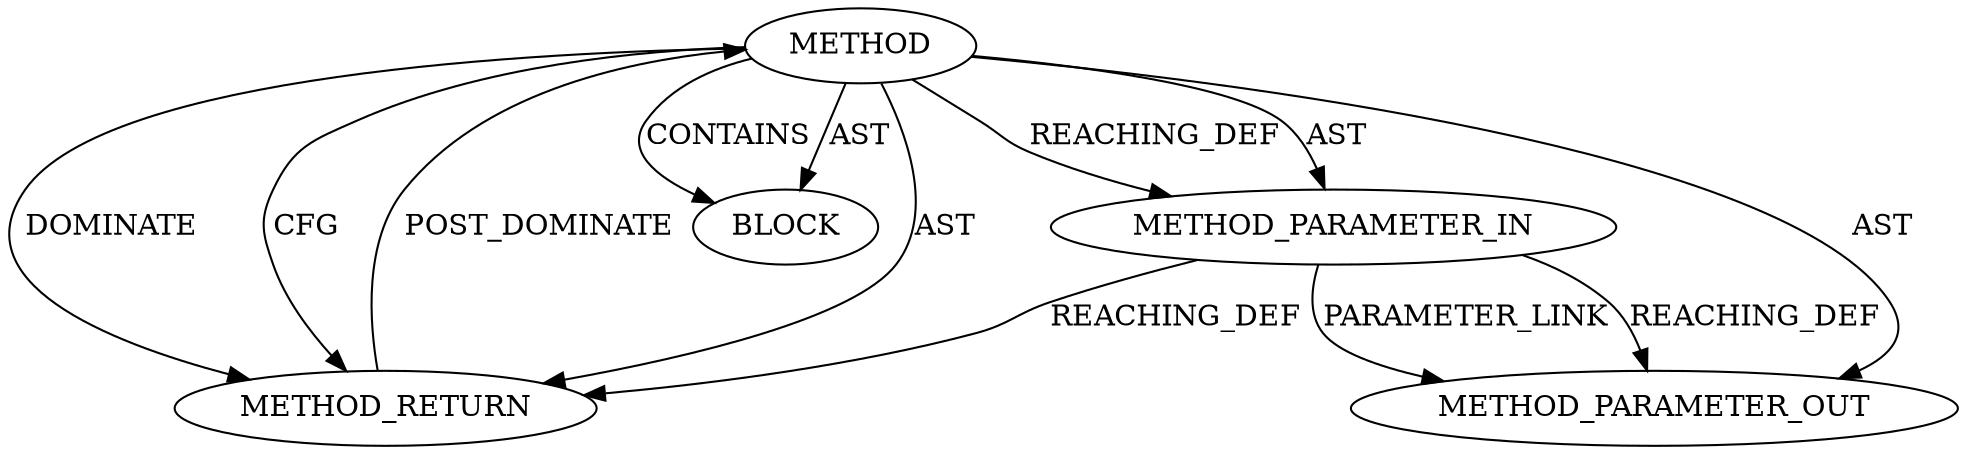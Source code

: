 digraph {
  13609 [label=METHOD_PARAMETER_OUT ORDER=1 CODE="p1" IS_VARIADIC=false TYPE_FULL_NAME="ANY" EVALUATION_STRATEGY="BY_VALUE" INDEX=1 NAME="p1"]
  12963 [label=BLOCK ORDER=1 ARGUMENT_INDEX=1 CODE="<empty>" TYPE_FULL_NAME="ANY"]
  12964 [label=METHOD_RETURN ORDER=2 CODE="RET" TYPE_FULL_NAME="ANY" EVALUATION_STRATEGY="BY_VALUE"]
  12961 [label=METHOD AST_PARENT_TYPE="NAMESPACE_BLOCK" AST_PARENT_FULL_NAME="<global>" ORDER=0 CODE="<empty>" FULL_NAME="ceph_tcp_connect" IS_EXTERNAL=true FILENAME="<empty>" SIGNATURE="" NAME="ceph_tcp_connect"]
  12962 [label=METHOD_PARAMETER_IN ORDER=1 CODE="p1" IS_VARIADIC=false TYPE_FULL_NAME="ANY" EVALUATION_STRATEGY="BY_VALUE" INDEX=1 NAME="p1"]
  12961 -> 12963 [label=AST ]
  12961 -> 12964 [label=DOMINATE ]
  12961 -> 12964 [label=CFG ]
  12961 -> 12962 [label=REACHING_DEF VARIABLE=""]
  12964 -> 12961 [label=POST_DOMINATE ]
  12962 -> 13609 [label=PARAMETER_LINK ]
  12961 -> 12963 [label=CONTAINS ]
  12961 -> 13609 [label=AST ]
  12962 -> 13609 [label=REACHING_DEF VARIABLE="p1"]
  12962 -> 12964 [label=REACHING_DEF VARIABLE="p1"]
  12961 -> 12962 [label=AST ]
  12961 -> 12964 [label=AST ]
}
